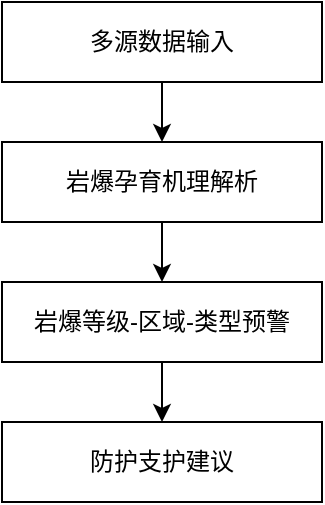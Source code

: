 <mxfile version="28.2.0">
  <diagram name="第 1 页" id="_0HFogTe2USbzR2rLLZJ">
    <mxGraphModel dx="1050" dy="715" grid="1" gridSize="10" guides="1" tooltips="1" connect="1" arrows="1" fold="1" page="1" pageScale="1" pageWidth="827" pageHeight="1169" math="0" shadow="0">
      <root>
        <mxCell id="0" />
        <mxCell id="1" parent="0" />
        <mxCell id="pdHHPMocJClY0RkcDFye-1" value="多源数据输入" style="rounded=0;whiteSpace=wrap;html=1;" vertex="1" parent="1">
          <mxGeometry x="280" y="200" width="160" height="40" as="geometry" />
        </mxCell>
        <mxCell id="pdHHPMocJClY0RkcDFye-2" value="岩爆孕育机理解析" style="rounded=0;whiteSpace=wrap;html=1;" vertex="1" parent="1">
          <mxGeometry x="280" y="270" width="160" height="40" as="geometry" />
        </mxCell>
        <mxCell id="pdHHPMocJClY0RkcDFye-3" value="岩爆等级-区域-类型预警" style="rounded=0;whiteSpace=wrap;html=1;" vertex="1" parent="1">
          <mxGeometry x="280" y="340" width="160" height="40" as="geometry" />
        </mxCell>
        <mxCell id="pdHHPMocJClY0RkcDFye-4" value="防护支护建议" style="rounded=0;whiteSpace=wrap;html=1;" vertex="1" parent="1">
          <mxGeometry x="280" y="410" width="160" height="40" as="geometry" />
        </mxCell>
        <mxCell id="pdHHPMocJClY0RkcDFye-5" value="" style="endArrow=classic;html=1;rounded=0;exitX=0.5;exitY=1;exitDx=0;exitDy=0;entryX=0.5;entryY=0;entryDx=0;entryDy=0;" edge="1" parent="1" source="pdHHPMocJClY0RkcDFye-1" target="pdHHPMocJClY0RkcDFye-2">
          <mxGeometry width="50" height="50" relative="1" as="geometry">
            <mxPoint x="390" y="400" as="sourcePoint" />
            <mxPoint x="440" y="350" as="targetPoint" />
          </mxGeometry>
        </mxCell>
        <mxCell id="pdHHPMocJClY0RkcDFye-6" value="" style="endArrow=classic;html=1;rounded=0;exitX=0.5;exitY=1;exitDx=0;exitDy=0;entryX=0.5;entryY=0;entryDx=0;entryDy=0;" edge="1" parent="1" source="pdHHPMocJClY0RkcDFye-2" target="pdHHPMocJClY0RkcDFye-3">
          <mxGeometry width="50" height="50" relative="1" as="geometry">
            <mxPoint x="390" y="400" as="sourcePoint" />
            <mxPoint x="440" y="350" as="targetPoint" />
          </mxGeometry>
        </mxCell>
        <mxCell id="pdHHPMocJClY0RkcDFye-7" value="" style="endArrow=classic;html=1;rounded=0;exitX=0.5;exitY=1;exitDx=0;exitDy=0;entryX=0.5;entryY=0;entryDx=0;entryDy=0;" edge="1" parent="1" source="pdHHPMocJClY0RkcDFye-3" target="pdHHPMocJClY0RkcDFye-4">
          <mxGeometry width="50" height="50" relative="1" as="geometry">
            <mxPoint x="400" y="340" as="sourcePoint" />
            <mxPoint x="400" y="370" as="targetPoint" />
          </mxGeometry>
        </mxCell>
      </root>
    </mxGraphModel>
  </diagram>
</mxfile>

